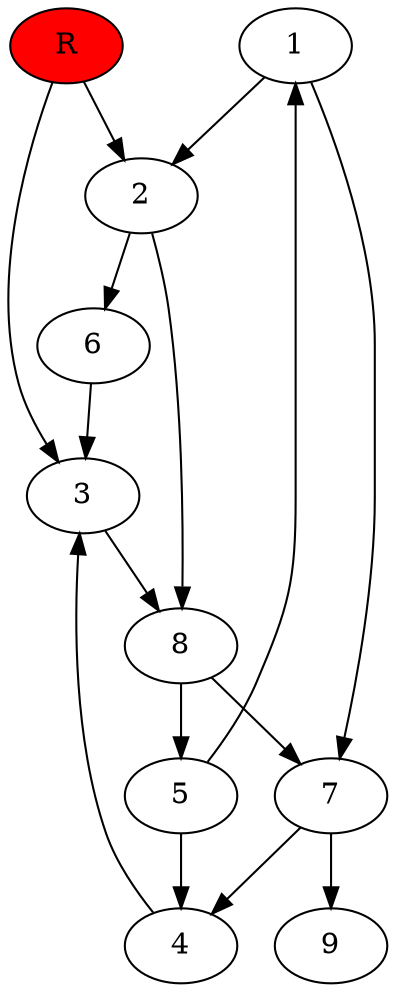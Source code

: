 digraph prb24849 {
	1
	2
	3
	4
	5
	6
	7
	8
	R [fillcolor="#ff0000" style=filled]
	1 -> 2
	1 -> 7
	2 -> 6
	2 -> 8
	3 -> 8
	4 -> 3
	5 -> 1
	5 -> 4
	6 -> 3
	7 -> 4
	7 -> 9
	8 -> 5
	8 -> 7
	R -> 2
	R -> 3
}
